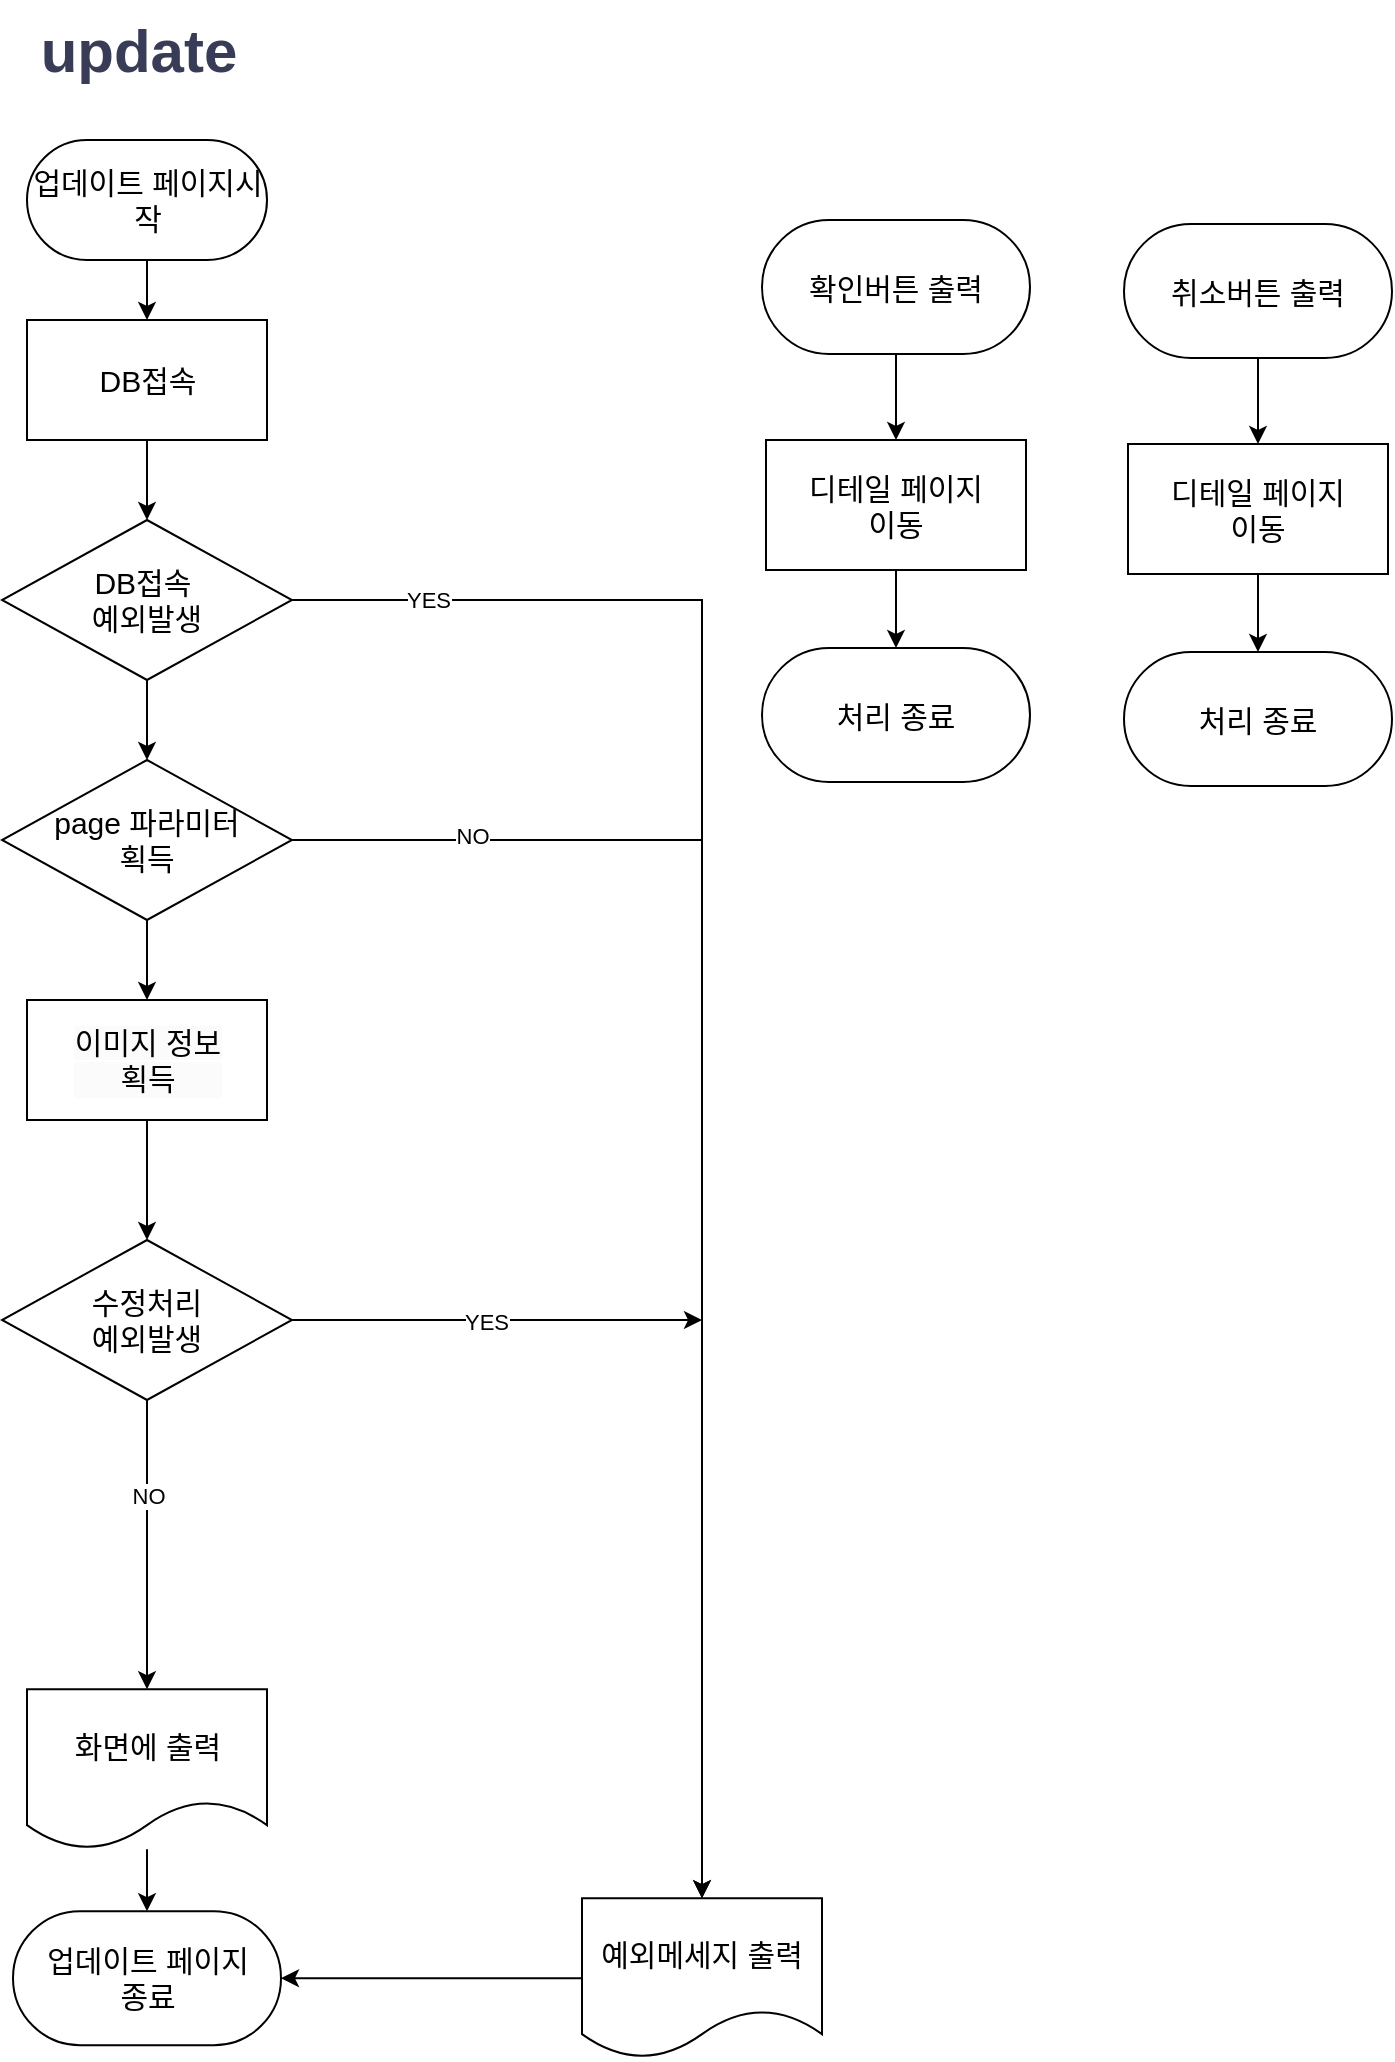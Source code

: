 <mxfile version="24.2.2" type="device">
  <diagram id="7LknmR1CZk3xwWH3k-iy" name="update">
    <mxGraphModel dx="1762" dy="821" grid="1" gridSize="10" guides="1" tooltips="1" connect="1" arrows="1" fold="1" page="1" pageScale="1" pageWidth="827" pageHeight="1169" math="0" shadow="0">
      <root>
        <mxCell id="0" />
        <mxCell id="1" parent="0" />
        <mxCell id="wWNvsDkIQnpcS4V695EI-1" value="update" style="text;html=1;align=center;verticalAlign=middle;resizable=0;points=[];autosize=1;strokeColor=none;fillColor=none;fontColor=#393C56;fontSize=30;fontStyle=1" parent="1" vertex="1">
          <mxGeometry x="118" y="10" width="120" height="50" as="geometry" />
        </mxCell>
        <mxCell id="wWNvsDkIQnpcS4V695EI-2" value="" style="edgeStyle=orthogonalEdgeStyle;rounded=0;orthogonalLoop=1;jettySize=auto;html=1;fontSize=15;entryX=0.5;entryY=0;entryDx=0;entryDy=0;" parent="1" source="wWNvsDkIQnpcS4V695EI-3" target="wWNvsDkIQnpcS4V695EI-4" edge="1">
          <mxGeometry relative="1" as="geometry" />
        </mxCell>
        <mxCell id="wWNvsDkIQnpcS4V695EI-3" value="업데이트 페이지시작" style="rounded=1;whiteSpace=wrap;html=1;arcSize=50;fontSize=15;" parent="1" vertex="1">
          <mxGeometry x="122.5" y="80" width="120" height="60" as="geometry" />
        </mxCell>
        <mxCell id="wWNvsDkIQnpcS4V695EI-94" value="" style="edgeStyle=orthogonalEdgeStyle;rounded=0;orthogonalLoop=1;jettySize=auto;html=1;" parent="1" source="wWNvsDkIQnpcS4V695EI-4" target="wWNvsDkIQnpcS4V695EI-7" edge="1">
          <mxGeometry relative="1" as="geometry" />
        </mxCell>
        <mxCell id="wWNvsDkIQnpcS4V695EI-4" value="DB접속" style="rounded=0;whiteSpace=wrap;html=1;fontSize=15;" parent="1" vertex="1">
          <mxGeometry x="122.5" y="170" width="120" height="60" as="geometry" />
        </mxCell>
        <mxCell id="wWNvsDkIQnpcS4V695EI-6" value="" style="edgeStyle=orthogonalEdgeStyle;rounded=0;orthogonalLoop=1;jettySize=auto;html=1;fontSize=15;" parent="1" source="wWNvsDkIQnpcS4V695EI-7" target="wWNvsDkIQnpcS4V695EI-11" edge="1">
          <mxGeometry relative="1" as="geometry" />
        </mxCell>
        <mxCell id="wWNvsDkIQnpcS4V695EI-28" value="YES" style="edgeLabel;html=1;align=center;verticalAlign=middle;resizable=0;points=[];" parent="wWNvsDkIQnpcS4V695EI-6" vertex="1" connectable="0">
          <mxGeometry x="-0.876" y="3" relative="1" as="geometry">
            <mxPoint x="15" y="3" as="offset" />
          </mxGeometry>
        </mxCell>
        <mxCell id="wWNvsDkIQnpcS4V695EI-101" value="" style="edgeStyle=orthogonalEdgeStyle;rounded=0;orthogonalLoop=1;jettySize=auto;html=1;" parent="1" source="wWNvsDkIQnpcS4V695EI-7" target="wWNvsDkIQnpcS4V695EI-97" edge="1">
          <mxGeometry relative="1" as="geometry" />
        </mxCell>
        <mxCell id="wWNvsDkIQnpcS4V695EI-7" value="DB접속&amp;nbsp;&lt;div&gt;예외발생&lt;/div&gt;" style="rhombus;whiteSpace=wrap;html=1;fontSize=15;" parent="1" vertex="1">
          <mxGeometry x="110" y="270" width="145" height="80" as="geometry" />
        </mxCell>
        <mxCell id="wWNvsDkIQnpcS4V695EI-112" value="" style="edgeStyle=orthogonalEdgeStyle;rounded=0;orthogonalLoop=1;jettySize=auto;html=1;" parent="1" source="wWNvsDkIQnpcS4V695EI-11" target="wWNvsDkIQnpcS4V695EI-18" edge="1">
          <mxGeometry relative="1" as="geometry" />
        </mxCell>
        <mxCell id="wWNvsDkIQnpcS4V695EI-11" value="예외메세지 출력" style="shape=document;whiteSpace=wrap;html=1;boundedLbl=1;fontSize=15;" parent="1" vertex="1">
          <mxGeometry x="400" y="959.09" width="120" height="80" as="geometry" />
        </mxCell>
        <mxCell id="wWNvsDkIQnpcS4V695EI-15" value="" style="edgeStyle=orthogonalEdgeStyle;rounded=0;orthogonalLoop=1;jettySize=auto;html=1;fontSize=15;" parent="1" source="wWNvsDkIQnpcS4V695EI-16" target="wWNvsDkIQnpcS4V695EI-18" edge="1">
          <mxGeometry relative="1" as="geometry" />
        </mxCell>
        <mxCell id="wWNvsDkIQnpcS4V695EI-16" value="화면에 출력" style="shape=document;whiteSpace=wrap;html=1;boundedLbl=1;fontSize=15;" parent="1" vertex="1">
          <mxGeometry x="122.5" y="854.59" width="120" height="80" as="geometry" />
        </mxCell>
        <mxCell id="wWNvsDkIQnpcS4V695EI-18" value="업데이트 페이지&lt;div style=&quot;font-size: 15px;&quot;&gt;종료&lt;/div&gt;" style="rounded=1;whiteSpace=wrap;html=1;arcSize=50;fontSize=15;fontFamily=Helvetica;horizontal=1;" parent="1" vertex="1">
          <mxGeometry x="115.5" y="965.59" width="134" height="67" as="geometry" />
        </mxCell>
        <mxCell id="wWNvsDkIQnpcS4V695EI-60" value="" style="edgeStyle=orthogonalEdgeStyle;rounded=0;orthogonalLoop=1;jettySize=auto;html=1;exitX=1;exitY=0.5;exitDx=0;exitDy=0;" parent="1" source="wWNvsDkIQnpcS4V695EI-50" edge="1">
          <mxGeometry relative="1" as="geometry">
            <mxPoint x="460" y="670" as="targetPoint" />
          </mxGeometry>
        </mxCell>
        <mxCell id="wWNvsDkIQnpcS4V695EI-61" value="YES" style="edgeLabel;html=1;align=center;verticalAlign=middle;resizable=0;points=[];" parent="wWNvsDkIQnpcS4V695EI-60" vertex="1" connectable="0">
          <mxGeometry x="-0.055" y="-1" relative="1" as="geometry">
            <mxPoint as="offset" />
          </mxGeometry>
        </mxCell>
        <mxCell id="BM9M9B0WIOoJNoCdmufv-13" value="" style="edgeStyle=orthogonalEdgeStyle;rounded=0;orthogonalLoop=1;jettySize=auto;html=1;entryX=0.5;entryY=0;entryDx=0;entryDy=0;" parent="1" source="wWNvsDkIQnpcS4V695EI-50" target="wWNvsDkIQnpcS4V695EI-16" edge="1">
          <mxGeometry relative="1" as="geometry">
            <mxPoint x="183" y="760" as="targetPoint" />
          </mxGeometry>
        </mxCell>
        <mxCell id="BM9M9B0WIOoJNoCdmufv-14" value="NO" style="edgeLabel;html=1;align=center;verticalAlign=middle;resizable=0;points=[];" parent="BM9M9B0WIOoJNoCdmufv-13" vertex="1" connectable="0">
          <mxGeometry x="-0.337" relative="1" as="geometry">
            <mxPoint as="offset" />
          </mxGeometry>
        </mxCell>
        <mxCell id="wWNvsDkIQnpcS4V695EI-50" value="수정처리&lt;div&gt;예외발생&lt;/div&gt;" style="rhombus;whiteSpace=wrap;html=1;fontSize=15;" parent="1" vertex="1">
          <mxGeometry x="110" y="630" width="145" height="80" as="geometry" />
        </mxCell>
        <mxCell id="wWNvsDkIQnpcS4V695EI-67" value="" style="edgeStyle=orthogonalEdgeStyle;rounded=0;orthogonalLoop=1;jettySize=auto;html=1;fontColor=#393C56;" parent="1" source="wWNvsDkIQnpcS4V695EI-68" target="wWNvsDkIQnpcS4V695EI-70" edge="1">
          <mxGeometry relative="1" as="geometry" />
        </mxCell>
        <mxCell id="wWNvsDkIQnpcS4V695EI-68" value="확인버튼 출력" style="rounded=1;whiteSpace=wrap;html=1;arcSize=50;fontSize=15;fontFamily=Helvetica;horizontal=1;" parent="1" vertex="1">
          <mxGeometry x="490" y="120" width="134" height="67" as="geometry" />
        </mxCell>
        <mxCell id="wWNvsDkIQnpcS4V695EI-69" value="" style="edgeStyle=orthogonalEdgeStyle;rounded=0;orthogonalLoop=1;jettySize=auto;html=1;fontColor=#393C56;" parent="1" source="wWNvsDkIQnpcS4V695EI-70" target="wWNvsDkIQnpcS4V695EI-71" edge="1">
          <mxGeometry relative="1" as="geometry" />
        </mxCell>
        <mxCell id="wWNvsDkIQnpcS4V695EI-70" value="디테일 페이지&lt;div&gt;이동&lt;/div&gt;" style="rounded=0;whiteSpace=wrap;html=1;fontSize=15;" parent="1" vertex="1">
          <mxGeometry x="492" y="230" width="130" height="65" as="geometry" />
        </mxCell>
        <mxCell id="wWNvsDkIQnpcS4V695EI-71" value="&lt;span style=&quot;background-color: initial;&quot;&gt;처리 종료&lt;/span&gt;" style="rounded=1;whiteSpace=wrap;html=1;arcSize=50;fontSize=15;fontFamily=Helvetica;horizontal=1;" parent="1" vertex="1">
          <mxGeometry x="490" y="334" width="134" height="67" as="geometry" />
        </mxCell>
        <mxCell id="wWNvsDkIQnpcS4V695EI-72" value="" style="edgeStyle=orthogonalEdgeStyle;rounded=0;orthogonalLoop=1;jettySize=auto;html=1;fontColor=#393C56;" parent="1" source="wWNvsDkIQnpcS4V695EI-73" target="wWNvsDkIQnpcS4V695EI-75" edge="1">
          <mxGeometry relative="1" as="geometry" />
        </mxCell>
        <mxCell id="wWNvsDkIQnpcS4V695EI-73" value="취소버튼 출력" style="rounded=1;whiteSpace=wrap;html=1;arcSize=50;fontSize=15;fontFamily=Helvetica;horizontal=1;" parent="1" vertex="1">
          <mxGeometry x="671" y="122" width="134" height="67" as="geometry" />
        </mxCell>
        <mxCell id="wWNvsDkIQnpcS4V695EI-74" value="" style="edgeStyle=orthogonalEdgeStyle;rounded=0;orthogonalLoop=1;jettySize=auto;html=1;fontColor=#393C56;" parent="1" source="wWNvsDkIQnpcS4V695EI-75" target="wWNvsDkIQnpcS4V695EI-76" edge="1">
          <mxGeometry relative="1" as="geometry" />
        </mxCell>
        <mxCell id="wWNvsDkIQnpcS4V695EI-75" value="디테일 페이지&lt;div&gt;이동&lt;/div&gt;" style="rounded=0;whiteSpace=wrap;html=1;fontSize=15;" parent="1" vertex="1">
          <mxGeometry x="673" y="232" width="130" height="65" as="geometry" />
        </mxCell>
        <mxCell id="wWNvsDkIQnpcS4V695EI-76" value="&lt;span style=&quot;background-color: initial;&quot;&gt;처리 종료&lt;/span&gt;" style="rounded=1;whiteSpace=wrap;html=1;arcSize=50;fontSize=15;fontFamily=Helvetica;horizontal=1;" parent="1" vertex="1">
          <mxGeometry x="671" y="336" width="134" height="67" as="geometry" />
        </mxCell>
        <mxCell id="wWNvsDkIQnpcS4V695EI-111" value="" style="edgeStyle=orthogonalEdgeStyle;rounded=0;orthogonalLoop=1;jettySize=auto;html=1;" parent="1" source="wWNvsDkIQnpcS4V695EI-97" target="wWNvsDkIQnpcS4V695EI-11" edge="1">
          <mxGeometry relative="1" as="geometry" />
        </mxCell>
        <mxCell id="wWNvsDkIQnpcS4V695EI-113" value="NO" style="edgeLabel;html=1;align=center;verticalAlign=middle;resizable=0;points=[];" parent="wWNvsDkIQnpcS4V695EI-111" vertex="1" connectable="0">
          <mxGeometry x="-0.755" y="2" relative="1" as="geometry">
            <mxPoint as="offset" />
          </mxGeometry>
        </mxCell>
        <mxCell id="BM9M9B0WIOoJNoCdmufv-8" value="" style="edgeStyle=orthogonalEdgeStyle;rounded=0;orthogonalLoop=1;jettySize=auto;html=1;" parent="1" source="wWNvsDkIQnpcS4V695EI-97" target="BM9M9B0WIOoJNoCdmufv-5" edge="1">
          <mxGeometry relative="1" as="geometry" />
        </mxCell>
        <mxCell id="wWNvsDkIQnpcS4V695EI-97" value="page 파라미터&lt;div&gt;획득&lt;/div&gt;" style="rhombus;whiteSpace=wrap;html=1;fontSize=15;" parent="1" vertex="1">
          <mxGeometry x="110" y="390" width="145" height="80" as="geometry" />
        </mxCell>
        <mxCell id="BM9M9B0WIOoJNoCdmufv-9" value="" style="edgeStyle=orthogonalEdgeStyle;rounded=0;orthogonalLoop=1;jettySize=auto;html=1;" parent="1" source="BM9M9B0WIOoJNoCdmufv-5" target="wWNvsDkIQnpcS4V695EI-50" edge="1">
          <mxGeometry relative="1" as="geometry" />
        </mxCell>
        <mxCell id="BM9M9B0WIOoJNoCdmufv-5" value="&lt;span style=&quot;forced-color-adjust: none; color: rgb(0, 0, 0); font-family: Helvetica; font-style: normal; font-variant-ligatures: normal; font-variant-caps: normal; font-weight: 400; letter-spacing: normal; orphans: 2; text-align: center; text-indent: 0px; text-transform: none; widows: 2; word-spacing: 0px; -webkit-text-stroke-width: 0px; white-space: normal; text-decoration-thickness: initial; text-decoration-style: initial; text-decoration-color: initial; font-size: 15px; background-color: rgb(251, 251, 251); float: none; display: inline !important;&quot;&gt;이미지 정보&lt;/span&gt;&lt;div style=&quot;forced-color-adjust: none; color: rgb(0, 0, 0); font-family: Helvetica; font-style: normal; font-variant-ligatures: normal; font-variant-caps: normal; font-weight: 400; letter-spacing: normal; orphans: 2; text-align: center; text-indent: 0px; text-transform: none; widows: 2; word-spacing: 0px; -webkit-text-stroke-width: 0px; white-space: normal; text-decoration-thickness: initial; text-decoration-style: initial; text-decoration-color: initial; font-size: 15px; background-color: rgb(251, 251, 251);&quot;&gt;획득&lt;/div&gt;" style="rounded=0;whiteSpace=wrap;html=1;verticalAlign=middle;" parent="1" vertex="1">
          <mxGeometry x="122.5" y="510" width="120" height="60" as="geometry" />
        </mxCell>
      </root>
    </mxGraphModel>
  </diagram>
</mxfile>
